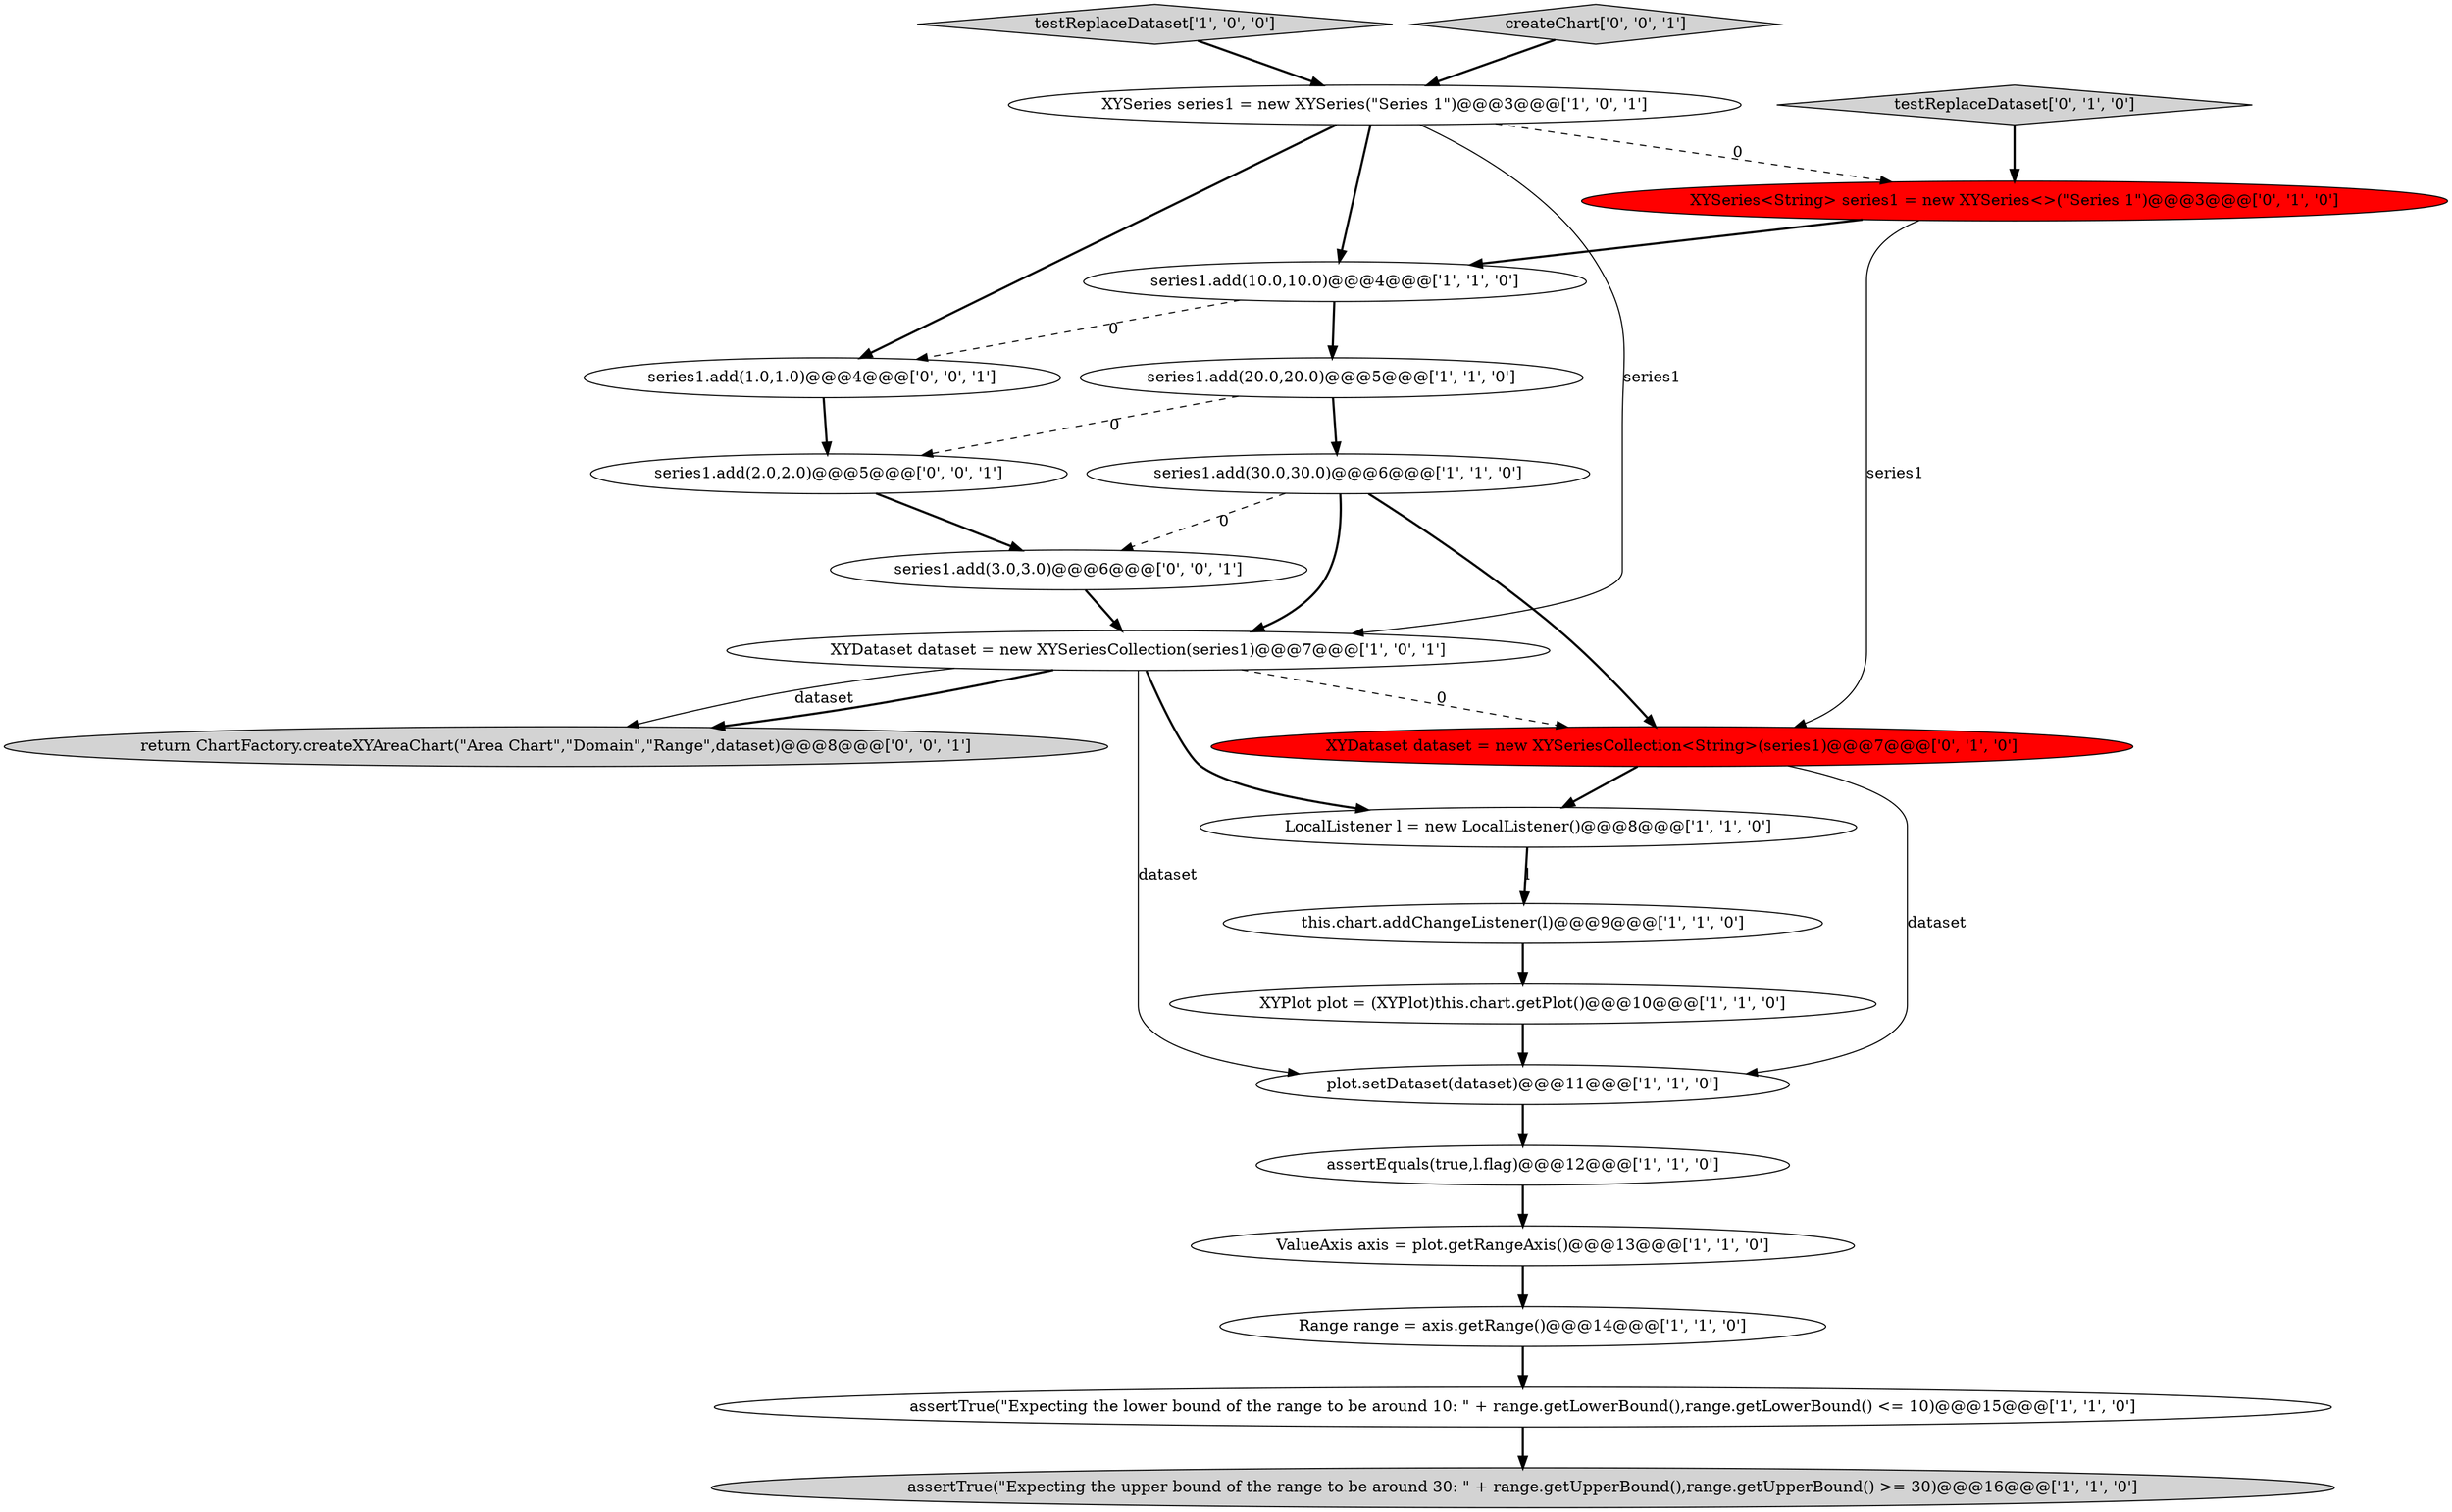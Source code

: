 digraph {
6 [style = filled, label = "this.chart.addChangeListener(l)@@@9@@@['1', '1', '0']", fillcolor = white, shape = ellipse image = "AAA0AAABBB1BBB"];
13 [style = filled, label = "plot.setDataset(dataset)@@@11@@@['1', '1', '0']", fillcolor = white, shape = ellipse image = "AAA0AAABBB1BBB"];
11 [style = filled, label = "XYDataset dataset = new XYSeriesCollection(series1)@@@7@@@['1', '0', '1']", fillcolor = white, shape = ellipse image = "AAA0AAABBB1BBB"];
17 [style = filled, label = "testReplaceDataset['0', '1', '0']", fillcolor = lightgray, shape = diamond image = "AAA0AAABBB2BBB"];
8 [style = filled, label = "series1.add(30.0,30.0)@@@6@@@['1', '1', '0']", fillcolor = white, shape = ellipse image = "AAA0AAABBB1BBB"];
18 [style = filled, label = "series1.add(3.0,3.0)@@@6@@@['0', '0', '1']", fillcolor = white, shape = ellipse image = "AAA0AAABBB3BBB"];
5 [style = filled, label = "LocalListener l = new LocalListener()@@@8@@@['1', '1', '0']", fillcolor = white, shape = ellipse image = "AAA0AAABBB1BBB"];
20 [style = filled, label = "series1.add(2.0,2.0)@@@5@@@['0', '0', '1']", fillcolor = white, shape = ellipse image = "AAA0AAABBB3BBB"];
14 [style = filled, label = "assertTrue(\"Expecting the lower bound of the range to be around 10: \" + range.getLowerBound(),range.getLowerBound() <= 10)@@@15@@@['1', '1', '0']", fillcolor = white, shape = ellipse image = "AAA0AAABBB1BBB"];
16 [style = filled, label = "XYDataset dataset = new XYSeriesCollection<String>(series1)@@@7@@@['0', '1', '0']", fillcolor = red, shape = ellipse image = "AAA1AAABBB2BBB"];
10 [style = filled, label = "testReplaceDataset['1', '0', '0']", fillcolor = lightgray, shape = diamond image = "AAA0AAABBB1BBB"];
2 [style = filled, label = "assertEquals(true,l.flag)@@@12@@@['1', '1', '0']", fillcolor = white, shape = ellipse image = "AAA0AAABBB1BBB"];
1 [style = filled, label = "Range range = axis.getRange()@@@14@@@['1', '1', '0']", fillcolor = white, shape = ellipse image = "AAA0AAABBB1BBB"];
19 [style = filled, label = "series1.add(1.0,1.0)@@@4@@@['0', '0', '1']", fillcolor = white, shape = ellipse image = "AAA0AAABBB3BBB"];
3 [style = filled, label = "ValueAxis axis = plot.getRangeAxis()@@@13@@@['1', '1', '0']", fillcolor = white, shape = ellipse image = "AAA0AAABBB1BBB"];
7 [style = filled, label = "series1.add(10.0,10.0)@@@4@@@['1', '1', '0']", fillcolor = white, shape = ellipse image = "AAA0AAABBB1BBB"];
9 [style = filled, label = "XYPlot plot = (XYPlot)this.chart.getPlot()@@@10@@@['1', '1', '0']", fillcolor = white, shape = ellipse image = "AAA0AAABBB1BBB"];
4 [style = filled, label = "assertTrue(\"Expecting the upper bound of the range to be around 30: \" + range.getUpperBound(),range.getUpperBound() >= 30)@@@16@@@['1', '1', '0']", fillcolor = lightgray, shape = ellipse image = "AAA0AAABBB1BBB"];
12 [style = filled, label = "XYSeries series1 = new XYSeries(\"Series 1\")@@@3@@@['1', '0', '1']", fillcolor = white, shape = ellipse image = "AAA0AAABBB1BBB"];
0 [style = filled, label = "series1.add(20.0,20.0)@@@5@@@['1', '1', '0']", fillcolor = white, shape = ellipse image = "AAA0AAABBB1BBB"];
22 [style = filled, label = "createChart['0', '0', '1']", fillcolor = lightgray, shape = diamond image = "AAA0AAABBB3BBB"];
21 [style = filled, label = "return ChartFactory.createXYAreaChart(\"Area Chart\",\"Domain\",\"Range\",dataset)@@@8@@@['0', '0', '1']", fillcolor = lightgray, shape = ellipse image = "AAA0AAABBB3BBB"];
15 [style = filled, label = "XYSeries<String> series1 = new XYSeries<>(\"Series 1\")@@@3@@@['0', '1', '0']", fillcolor = red, shape = ellipse image = "AAA1AAABBB2BBB"];
8->16 [style = bold, label=""];
11->13 [style = solid, label="dataset"];
15->7 [style = bold, label=""];
3->1 [style = bold, label=""];
11->16 [style = dashed, label="0"];
19->20 [style = bold, label=""];
2->3 [style = bold, label=""];
11->21 [style = bold, label=""];
18->11 [style = bold, label=""];
7->0 [style = bold, label=""];
0->20 [style = dashed, label="0"];
12->7 [style = bold, label=""];
12->11 [style = solid, label="series1"];
20->18 [style = bold, label=""];
11->5 [style = bold, label=""];
15->16 [style = solid, label="series1"];
5->6 [style = bold, label=""];
7->19 [style = dashed, label="0"];
10->12 [style = bold, label=""];
22->12 [style = bold, label=""];
5->6 [style = solid, label="l"];
0->8 [style = bold, label=""];
13->2 [style = bold, label=""];
17->15 [style = bold, label=""];
16->13 [style = solid, label="dataset"];
16->5 [style = bold, label=""];
9->13 [style = bold, label=""];
11->21 [style = solid, label="dataset"];
12->15 [style = dashed, label="0"];
8->18 [style = dashed, label="0"];
1->14 [style = bold, label=""];
6->9 [style = bold, label=""];
12->19 [style = bold, label=""];
8->11 [style = bold, label=""];
14->4 [style = bold, label=""];
}
